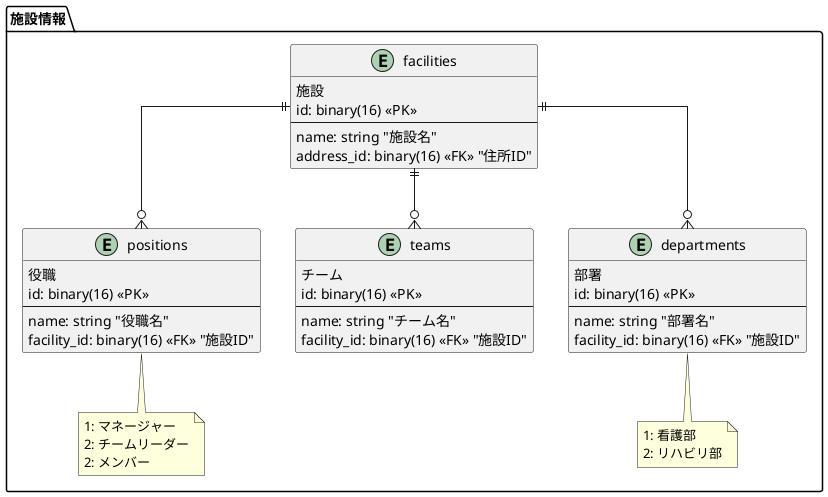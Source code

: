 @startuml entity-relationship-diagram
skinparam linetype ortho
package 施設情報 {
  entity facilities {
    施設
    id: binary(16) <<PK>>
    --
    name: string "施設名"
    address_id: binary(16) <<FK>> "住所ID"
  }
  entity positions {
    役職
    id: binary(16) <<PK>>
    --
    name: string "役職名"
    facility_id: binary(16) <<FK>> "施設ID"
  }

  entity teams {
    チーム
    id: binary(16) <<PK>>
    --
    name: string "チーム名"
    facility_id: binary(16) <<FK>> "施設ID"
  }

  note bottom of positions
    1: マネージャー
    2: チームリーダー
    2: メンバー
  end note

  entity departments {
    部署
    id: binary(16) <<PK>>
    --
    name: string "部署名"
    facility_id: binary(16) <<FK>> "施設ID"
  }

  note bottom of departments
    1: 看護部
    2: リハビリ部
  end note
  facilities ||--o{ positions
  facilities ||--o{ teams
  facilities ||--o{ departments
}


@enduml